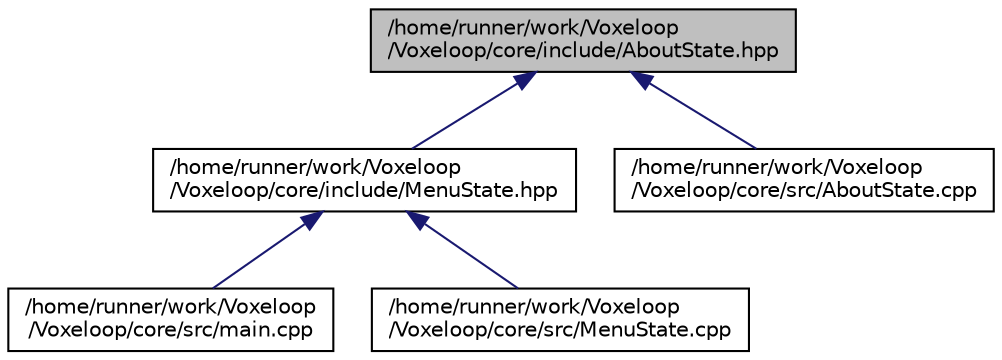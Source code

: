 digraph "/home/runner/work/Voxeloop/Voxeloop/core/include/AboutState.hpp"
{
 // INTERACTIVE_SVG=YES
 // LATEX_PDF_SIZE
  edge [fontname="Helvetica",fontsize="10",labelfontname="Helvetica",labelfontsize="10"];
  node [fontname="Helvetica",fontsize="10",shape=record];
  Node1 [label="/home/runner/work/Voxeloop\l/Voxeloop/core/include/AboutState.hpp",height=0.2,width=0.4,color="black", fillcolor="grey75", style="filled", fontcolor="black",tooltip=" "];
  Node1 -> Node2 [dir="back",color="midnightblue",fontsize="10",style="solid",fontname="Helvetica"];
  Node2 [label="/home/runner/work/Voxeloop\l/Voxeloop/core/include/MenuState.hpp",height=0.2,width=0.4,color="black", fillcolor="white", style="filled",URL="$MenuState_8hpp.html",tooltip=" "];
  Node2 -> Node3 [dir="back",color="midnightblue",fontsize="10",style="solid",fontname="Helvetica"];
  Node3 [label="/home/runner/work/Voxeloop\l/Voxeloop/core/src/main.cpp",height=0.2,width=0.4,color="black", fillcolor="white", style="filled",URL="$main_8cpp.html",tooltip=" "];
  Node2 -> Node4 [dir="back",color="midnightblue",fontsize="10",style="solid",fontname="Helvetica"];
  Node4 [label="/home/runner/work/Voxeloop\l/Voxeloop/core/src/MenuState.cpp",height=0.2,width=0.4,color="black", fillcolor="white", style="filled",URL="$MenuState_8cpp.html",tooltip=" "];
  Node1 -> Node5 [dir="back",color="midnightblue",fontsize="10",style="solid",fontname="Helvetica"];
  Node5 [label="/home/runner/work/Voxeloop\l/Voxeloop/core/src/AboutState.cpp",height=0.2,width=0.4,color="black", fillcolor="white", style="filled",URL="$AboutState_8cpp.html",tooltip=" "];
}

